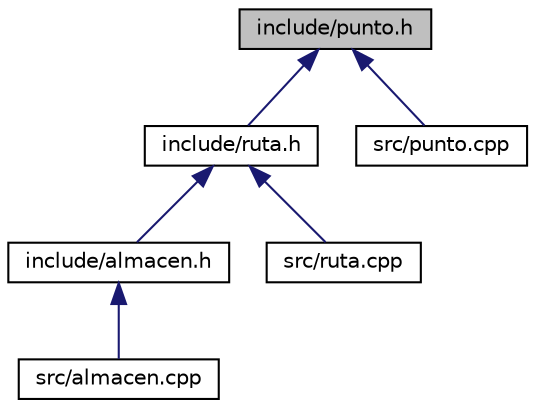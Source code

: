 digraph "include/punto.h"
{
 // LATEX_PDF_SIZE
  edge [fontname="Helvetica",fontsize="10",labelfontname="Helvetica",labelfontsize="10"];
  node [fontname="Helvetica",fontsize="10",shape=record];
  Node1 [label="include/punto.h",height=0.2,width=0.4,color="black", fillcolor="grey75", style="filled", fontcolor="black",tooltip="Fichero cabecera para la clase Punto."];
  Node1 -> Node2 [dir="back",color="midnightblue",fontsize="10",style="solid",fontname="Helvetica"];
  Node2 [label="include/ruta.h",height=0.2,width=0.4,color="black", fillcolor="white", style="filled",URL="$ruta_8h_source.html",tooltip=" "];
  Node2 -> Node3 [dir="back",color="midnightblue",fontsize="10",style="solid",fontname="Helvetica"];
  Node3 [label="include/almacen.h",height=0.2,width=0.4,color="black", fillcolor="white", style="filled",URL="$almacen_8h.html",tooltip="Fichero cabecera del TDA Almacen que se usará para almacenar las rutas aéreas."];
  Node3 -> Node4 [dir="back",color="midnightblue",fontsize="10",style="solid",fontname="Helvetica"];
  Node4 [label="src/almacen.cpp",height=0.2,width=0.4,color="black", fillcolor="white", style="filled",URL="$almacen_8cpp.html",tooltip="Fichero implementación del TDA Almacen que se usará para almacenar las rutas aéreas."];
  Node2 -> Node5 [dir="back",color="midnightblue",fontsize="10",style="solid",fontname="Helvetica"];
  Node5 [label="src/ruta.cpp",height=0.2,width=0.4,color="black", fillcolor="white", style="filled",URL="$ruta_8cpp.html",tooltip="Definición de la clase ruta que representa una ruta aerea."];
  Node1 -> Node6 [dir="back",color="midnightblue",fontsize="10",style="solid",fontname="Helvetica"];
  Node6 [label="src/punto.cpp",height=0.2,width=0.4,color="black", fillcolor="white", style="filled",URL="$punto_8cpp.html",tooltip="Definicion de los metodos de la clase punto."];
}
